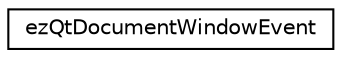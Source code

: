 digraph "Graphical Class Hierarchy"
{
 // LATEX_PDF_SIZE
  edge [fontname="Helvetica",fontsize="10",labelfontname="Helvetica",labelfontsize="10"];
  node [fontname="Helvetica",fontsize="10",shape=record];
  rankdir="LR";
  Node0 [label="ezQtDocumentWindowEvent",height=0.2,width=0.4,color="black", fillcolor="white", style="filled",URL="$dd/d86/structez_qt_document_window_event.htm",tooltip=" "];
}

